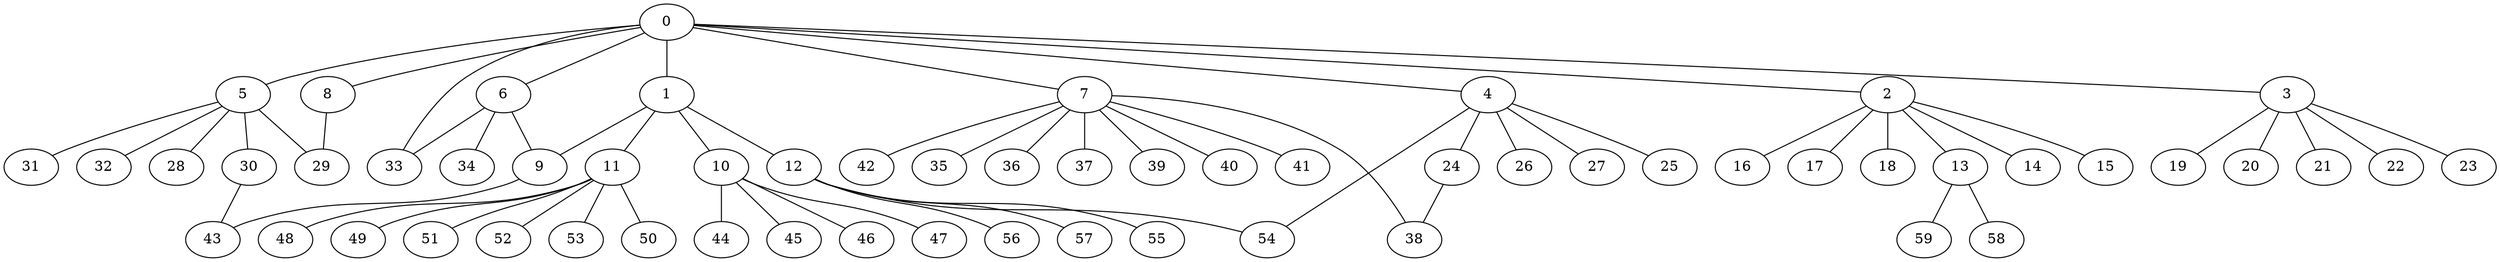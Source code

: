 
graph graphname {
    0 -- 1
0 -- 2
0 -- 3
0 -- 4
0 -- 5
0 -- 6
0 -- 7
0 -- 8
0 -- 33
1 -- 9
1 -- 10
1 -- 11
1 -- 12
2 -- 13
2 -- 14
2 -- 15
2 -- 16
2 -- 17
2 -- 18
3 -- 19
3 -- 20
3 -- 21
3 -- 22
3 -- 23
4 -- 24
4 -- 26
4 -- 27
4 -- 25
4 -- 54
5 -- 32
5 -- 28
5 -- 29
5 -- 30
5 -- 31
6 -- 33
6 -- 34
6 -- 9
7 -- 35
7 -- 36
7 -- 37
7 -- 38
7 -- 39
7 -- 40
7 -- 41
7 -- 42
8 -- 29
9 -- 43
10 -- 44
10 -- 45
10 -- 46
10 -- 47
11 -- 48
11 -- 49
11 -- 50
11 -- 51
11 -- 52
11 -- 53
12 -- 56
12 -- 57
12 -- 54
12 -- 55
13 -- 59
13 -- 58
24 -- 38
30 -- 43

}
